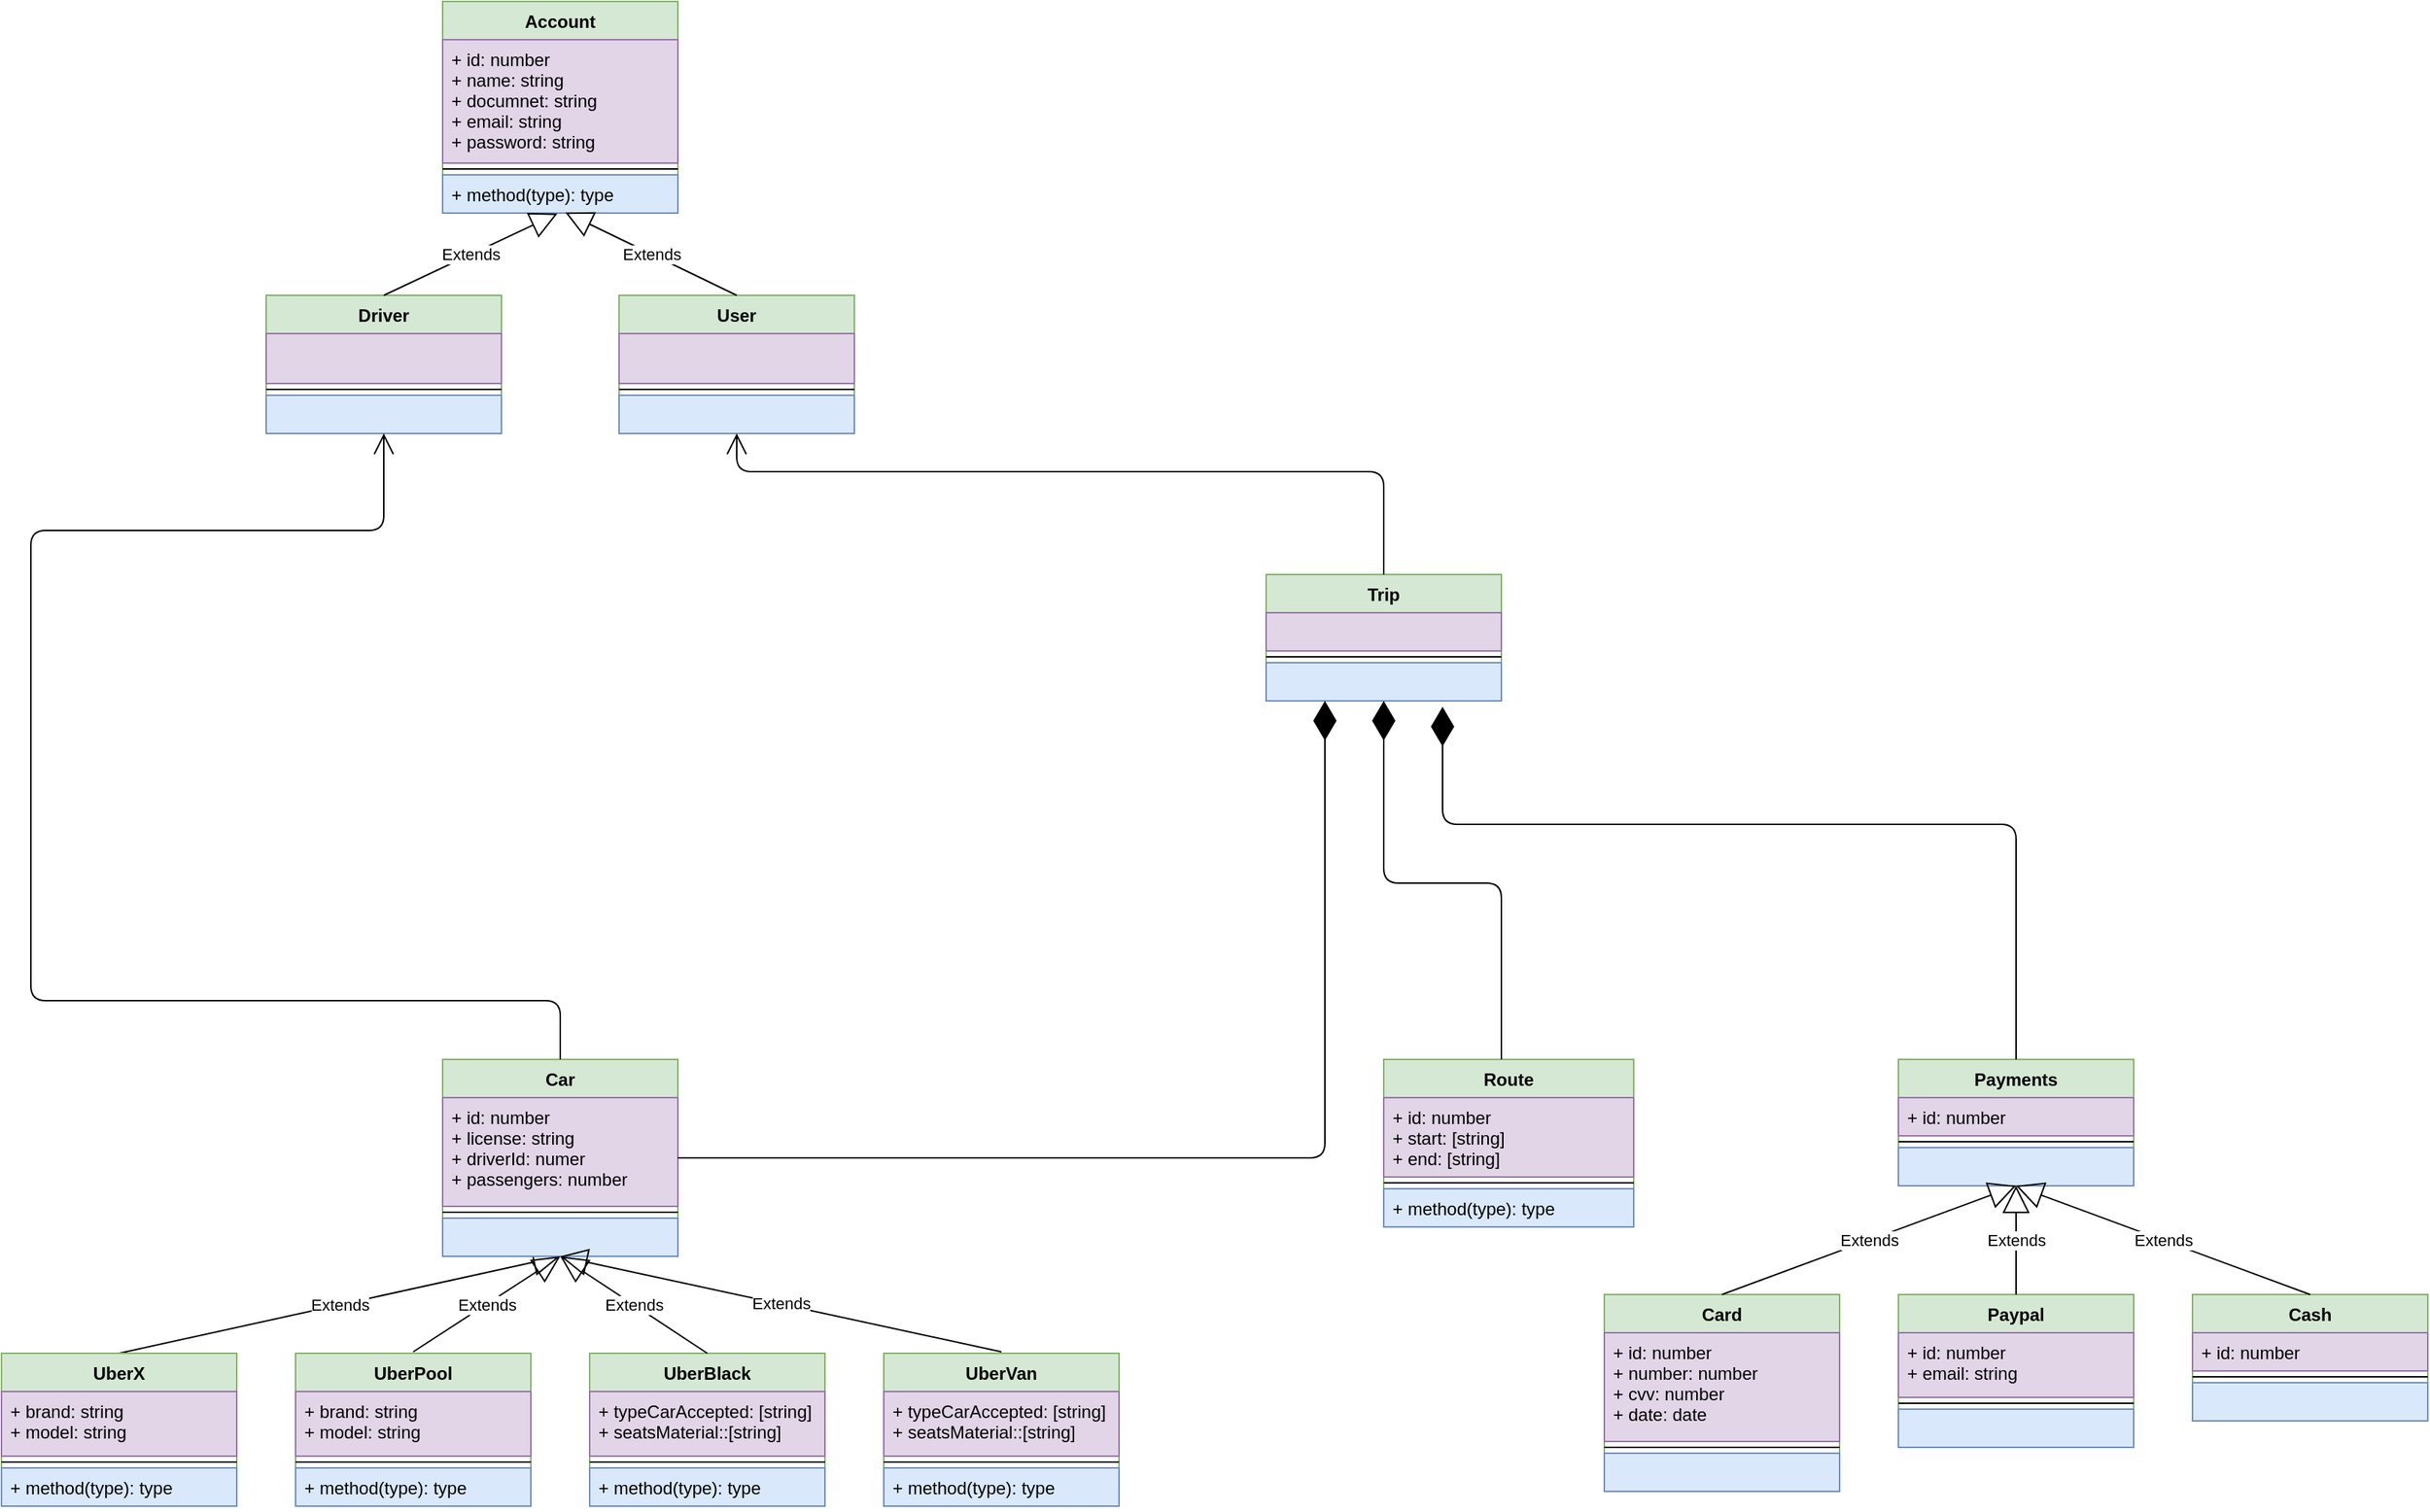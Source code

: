 <mxfile version="14.5.8" type="github">
  <diagram id="Fx_o8NzKkvt6naeuQMXA" name="Page-1">
    <mxGraphModel dx="2076" dy="2265" grid="1" gridSize="10" guides="1" tooltips="1" connect="1" arrows="1" fold="1" page="1" pageScale="1" pageWidth="827" pageHeight="1169" math="0" shadow="0">
      <root>
        <mxCell id="0" />
        <mxCell id="1" parent="0" />
        <mxCell id="jSqMpT_7lkx8mQkIH3T9-4" value="Driver" style="swimlane;fontStyle=1;align=center;verticalAlign=top;childLayout=stackLayout;horizontal=1;startSize=26;horizontalStack=0;resizeParent=1;resizeParentMax=0;resizeLast=0;collapsible=1;marginBottom=0;fillColor=#d5e8d4;strokeColor=#82b366;" parent="1" vertex="1">
          <mxGeometry x="200" y="-960" width="160" height="94" as="geometry" />
        </mxCell>
        <mxCell id="jSqMpT_7lkx8mQkIH3T9-5" value="" style="text;strokeColor=#9673a6;fillColor=#e1d5e7;align=left;verticalAlign=top;spacingLeft=4;spacingRight=4;overflow=hidden;rotatable=0;points=[[0,0.5],[1,0.5]];portConstraint=eastwest;" parent="jSqMpT_7lkx8mQkIH3T9-4" vertex="1">
          <mxGeometry y="26" width="160" height="34" as="geometry" />
        </mxCell>
        <mxCell id="jSqMpT_7lkx8mQkIH3T9-6" value="" style="line;strokeWidth=1;fillColor=none;align=left;verticalAlign=middle;spacingTop=-1;spacingLeft=3;spacingRight=3;rotatable=0;labelPosition=right;points=[];portConstraint=eastwest;" parent="jSqMpT_7lkx8mQkIH3T9-4" vertex="1">
          <mxGeometry y="60" width="160" height="8" as="geometry" />
        </mxCell>
        <mxCell id="jSqMpT_7lkx8mQkIH3T9-7" value="" style="text;strokeColor=#6c8ebf;fillColor=#dae8fc;align=left;verticalAlign=top;spacingLeft=4;spacingRight=4;overflow=hidden;rotatable=0;points=[[0,0.5],[1,0.5]];portConstraint=eastwest;" parent="jSqMpT_7lkx8mQkIH3T9-4" vertex="1">
          <mxGeometry y="68" width="160" height="26" as="geometry" />
        </mxCell>
        <mxCell id="WEN_RDuv4552wFtuXD08-5" value="User" style="swimlane;fontStyle=1;align=center;verticalAlign=top;childLayout=stackLayout;horizontal=1;startSize=26;horizontalStack=0;resizeParent=1;resizeParentMax=0;resizeLast=0;collapsible=1;marginBottom=0;fillColor=#d5e8d4;strokeColor=#82b366;" parent="1" vertex="1">
          <mxGeometry x="440" y="-960" width="160" height="94" as="geometry" />
        </mxCell>
        <mxCell id="WEN_RDuv4552wFtuXD08-6" value="" style="text;strokeColor=#9673a6;fillColor=#e1d5e7;align=left;verticalAlign=top;spacingLeft=4;spacingRight=4;overflow=hidden;rotatable=0;points=[[0,0.5],[1,0.5]];portConstraint=eastwest;" parent="WEN_RDuv4552wFtuXD08-5" vertex="1">
          <mxGeometry y="26" width="160" height="34" as="geometry" />
        </mxCell>
        <mxCell id="WEN_RDuv4552wFtuXD08-7" value="" style="line;strokeWidth=1;fillColor=none;align=left;verticalAlign=middle;spacingTop=-1;spacingLeft=3;spacingRight=3;rotatable=0;labelPosition=right;points=[];portConstraint=eastwest;" parent="WEN_RDuv4552wFtuXD08-5" vertex="1">
          <mxGeometry y="60" width="160" height="8" as="geometry" />
        </mxCell>
        <mxCell id="WEN_RDuv4552wFtuXD08-8" value="" style="text;strokeColor=#6c8ebf;fillColor=#dae8fc;align=left;verticalAlign=top;spacingLeft=4;spacingRight=4;overflow=hidden;rotatable=0;points=[[0,0.5],[1,0.5]];portConstraint=eastwest;" parent="WEN_RDuv4552wFtuXD08-5" vertex="1">
          <mxGeometry y="68" width="160" height="26" as="geometry" />
        </mxCell>
        <mxCell id="WEN_RDuv4552wFtuXD08-9" value="Route" style="swimlane;fontStyle=1;align=center;verticalAlign=top;childLayout=stackLayout;horizontal=1;startSize=26;horizontalStack=0;resizeParent=1;resizeParentMax=0;resizeLast=0;collapsible=1;marginBottom=0;fillColor=#d5e8d4;strokeColor=#82b366;" parent="1" vertex="1">
          <mxGeometry x="960" y="-440" width="170" height="114" as="geometry" />
        </mxCell>
        <mxCell id="WEN_RDuv4552wFtuXD08-10" value="+ id: number&#xa;+ start: [string]&#xa;+ end: [string]" style="text;strokeColor=#9673a6;fillColor=#e1d5e7;align=left;verticalAlign=top;spacingLeft=4;spacingRight=4;overflow=hidden;rotatable=0;points=[[0,0.5],[1,0.5]];portConstraint=eastwest;" parent="WEN_RDuv4552wFtuXD08-9" vertex="1">
          <mxGeometry y="26" width="170" height="54" as="geometry" />
        </mxCell>
        <mxCell id="WEN_RDuv4552wFtuXD08-11" value="" style="line;strokeWidth=1;fillColor=none;align=left;verticalAlign=middle;spacingTop=-1;spacingLeft=3;spacingRight=3;rotatable=0;labelPosition=right;points=[];portConstraint=eastwest;" parent="WEN_RDuv4552wFtuXD08-9" vertex="1">
          <mxGeometry y="80" width="170" height="8" as="geometry" />
        </mxCell>
        <mxCell id="WEN_RDuv4552wFtuXD08-12" value="+ method(type): type" style="text;strokeColor=#6c8ebf;fillColor=#dae8fc;align=left;verticalAlign=top;spacingLeft=4;spacingRight=4;overflow=hidden;rotatable=0;points=[[0,0.5],[1,0.5]];portConstraint=eastwest;" parent="WEN_RDuv4552wFtuXD08-9" vertex="1">
          <mxGeometry y="88" width="170" height="26" as="geometry" />
        </mxCell>
        <mxCell id="WEN_RDuv4552wFtuXD08-13" value="UberPool" style="swimlane;fontStyle=1;align=center;verticalAlign=top;childLayout=stackLayout;horizontal=1;startSize=26;horizontalStack=0;resizeParent=1;resizeParentMax=0;resizeLast=0;collapsible=1;marginBottom=0;fillColor=#d5e8d4;strokeColor=#82b366;" parent="1" vertex="1">
          <mxGeometry x="220" y="-240" width="160" height="104" as="geometry" />
        </mxCell>
        <mxCell id="WEN_RDuv4552wFtuXD08-66" value="Extends" style="endArrow=block;endSize=16;endFill=0;html=1;entryX=0.5;entryY=1;entryDx=0;entryDy=0;" parent="WEN_RDuv4552wFtuXD08-13" target="WEN_RDuv4552wFtuXD08-62" edge="1">
          <mxGeometry width="160" relative="1" as="geometry">
            <mxPoint x="-120" as="sourcePoint" />
            <mxPoint x="40" as="targetPoint" />
          </mxGeometry>
        </mxCell>
        <mxCell id="WEN_RDuv4552wFtuXD08-14" value="+ brand: string&#xa;+ model: string" style="text;strokeColor=#9673a6;fillColor=#e1d5e7;align=left;verticalAlign=top;spacingLeft=4;spacingRight=4;overflow=hidden;rotatable=0;points=[[0,0.5],[1,0.5]];portConstraint=eastwest;" parent="WEN_RDuv4552wFtuXD08-13" vertex="1">
          <mxGeometry y="26" width="160" height="44" as="geometry" />
        </mxCell>
        <mxCell id="WEN_RDuv4552wFtuXD08-15" value="" style="line;strokeWidth=1;fillColor=none;align=left;verticalAlign=middle;spacingTop=-1;spacingLeft=3;spacingRight=3;rotatable=0;labelPosition=right;points=[];portConstraint=eastwest;" parent="WEN_RDuv4552wFtuXD08-13" vertex="1">
          <mxGeometry y="70" width="160" height="8" as="geometry" />
        </mxCell>
        <mxCell id="WEN_RDuv4552wFtuXD08-16" value="+ method(type): type" style="text;strokeColor=#6c8ebf;fillColor=#dae8fc;align=left;verticalAlign=top;spacingLeft=4;spacingRight=4;overflow=hidden;rotatable=0;points=[[0,0.5],[1,0.5]];portConstraint=eastwest;" parent="WEN_RDuv4552wFtuXD08-13" vertex="1">
          <mxGeometry y="78" width="160" height="26" as="geometry" />
        </mxCell>
        <mxCell id="WEN_RDuv4552wFtuXD08-17" value="UberX" style="swimlane;fontStyle=1;align=center;verticalAlign=top;childLayout=stackLayout;horizontal=1;startSize=26;horizontalStack=0;resizeParent=1;resizeParentMax=0;resizeLast=0;collapsible=1;marginBottom=0;fillColor=#d5e8d4;strokeColor=#82b366;" parent="1" vertex="1">
          <mxGeometry x="20" y="-240" width="160" height="104" as="geometry" />
        </mxCell>
        <mxCell id="WEN_RDuv4552wFtuXD08-18" value="+ brand: string&#xa;+ model: string" style="text;strokeColor=#9673a6;fillColor=#e1d5e7;align=left;verticalAlign=top;spacingLeft=4;spacingRight=4;overflow=hidden;rotatable=0;points=[[0,0.5],[1,0.5]];portConstraint=eastwest;" parent="WEN_RDuv4552wFtuXD08-17" vertex="1">
          <mxGeometry y="26" width="160" height="44" as="geometry" />
        </mxCell>
        <mxCell id="WEN_RDuv4552wFtuXD08-19" value="" style="line;strokeWidth=1;fillColor=none;align=left;verticalAlign=middle;spacingTop=-1;spacingLeft=3;spacingRight=3;rotatable=0;labelPosition=right;points=[];portConstraint=eastwest;" parent="WEN_RDuv4552wFtuXD08-17" vertex="1">
          <mxGeometry y="70" width="160" height="8" as="geometry" />
        </mxCell>
        <mxCell id="WEN_RDuv4552wFtuXD08-20" value="+ method(type): type" style="text;strokeColor=#6c8ebf;fillColor=#dae8fc;align=left;verticalAlign=top;spacingLeft=4;spacingRight=4;overflow=hidden;rotatable=0;points=[[0,0.5],[1,0.5]];portConstraint=eastwest;" parent="WEN_RDuv4552wFtuXD08-17" vertex="1">
          <mxGeometry y="78" width="160" height="26" as="geometry" />
        </mxCell>
        <mxCell id="WEN_RDuv4552wFtuXD08-22" value="UberBlack" style="swimlane;fontStyle=1;align=center;verticalAlign=top;childLayout=stackLayout;horizontal=1;startSize=26;horizontalStack=0;resizeParent=1;resizeParentMax=0;resizeLast=0;collapsible=1;marginBottom=0;fillColor=#d5e8d4;strokeColor=#82b366;" parent="1" vertex="1">
          <mxGeometry x="420" y="-240" width="160" height="104" as="geometry" />
        </mxCell>
        <mxCell id="WEN_RDuv4552wFtuXD08-23" value="+ typeCarAccepted: [string]&#xa;+ seatsMaterial::[string]&#xa;" style="text;strokeColor=#9673a6;fillColor=#e1d5e7;align=left;verticalAlign=top;spacingLeft=4;spacingRight=4;overflow=hidden;rotatable=0;points=[[0,0.5],[1,0.5]];portConstraint=eastwest;" parent="WEN_RDuv4552wFtuXD08-22" vertex="1">
          <mxGeometry y="26" width="160" height="44" as="geometry" />
        </mxCell>
        <mxCell id="WEN_RDuv4552wFtuXD08-24" value="" style="line;strokeWidth=1;fillColor=none;align=left;verticalAlign=middle;spacingTop=-1;spacingLeft=3;spacingRight=3;rotatable=0;labelPosition=right;points=[];portConstraint=eastwest;" parent="WEN_RDuv4552wFtuXD08-22" vertex="1">
          <mxGeometry y="70" width="160" height="8" as="geometry" />
        </mxCell>
        <mxCell id="WEN_RDuv4552wFtuXD08-25" value="+ method(type): type" style="text;strokeColor=#6c8ebf;fillColor=#dae8fc;align=left;verticalAlign=top;spacingLeft=4;spacingRight=4;overflow=hidden;rotatable=0;points=[[0,0.5],[1,0.5]];portConstraint=eastwest;" parent="WEN_RDuv4552wFtuXD08-22" vertex="1">
          <mxGeometry y="78" width="160" height="26" as="geometry" />
        </mxCell>
        <mxCell id="WEN_RDuv4552wFtuXD08-26" value="UberVan" style="swimlane;fontStyle=1;align=center;verticalAlign=top;childLayout=stackLayout;horizontal=1;startSize=26;horizontalStack=0;resizeParent=1;resizeParentMax=0;resizeLast=0;collapsible=1;marginBottom=0;fillColor=#d5e8d4;strokeColor=#82b366;" parent="1" vertex="1">
          <mxGeometry x="620" y="-240" width="160" height="104" as="geometry" />
        </mxCell>
        <mxCell id="WEN_RDuv4552wFtuXD08-68" value="Extends" style="endArrow=block;endSize=16;endFill=0;html=1;entryX=0.5;entryY=1;entryDx=0;entryDy=0;" parent="WEN_RDuv4552wFtuXD08-26" target="WEN_RDuv4552wFtuXD08-62" edge="1">
          <mxGeometry width="160" relative="1" as="geometry">
            <mxPoint x="-120" as="sourcePoint" />
            <mxPoint x="40" as="targetPoint" />
          </mxGeometry>
        </mxCell>
        <mxCell id="WEN_RDuv4552wFtuXD08-27" value="+ typeCarAccepted: [string]&#xa;+ seatsMaterial::[string]&#xa;" style="text;strokeColor=#9673a6;fillColor=#e1d5e7;align=left;verticalAlign=top;spacingLeft=4;spacingRight=4;overflow=hidden;rotatable=0;points=[[0,0.5],[1,0.5]];portConstraint=eastwest;" parent="WEN_RDuv4552wFtuXD08-26" vertex="1">
          <mxGeometry y="26" width="160" height="44" as="geometry" />
        </mxCell>
        <mxCell id="WEN_RDuv4552wFtuXD08-28" value="" style="line;strokeWidth=1;fillColor=none;align=left;verticalAlign=middle;spacingTop=-1;spacingLeft=3;spacingRight=3;rotatable=0;labelPosition=right;points=[];portConstraint=eastwest;" parent="WEN_RDuv4552wFtuXD08-26" vertex="1">
          <mxGeometry y="70" width="160" height="8" as="geometry" />
        </mxCell>
        <mxCell id="WEN_RDuv4552wFtuXD08-29" value="+ method(type): type" style="text;strokeColor=#6c8ebf;fillColor=#dae8fc;align=left;verticalAlign=top;spacingLeft=4;spacingRight=4;overflow=hidden;rotatable=0;points=[[0,0.5],[1,0.5]];portConstraint=eastwest;" parent="WEN_RDuv4552wFtuXD08-26" vertex="1">
          <mxGeometry y="78" width="160" height="26" as="geometry" />
        </mxCell>
        <mxCell id="WEN_RDuv4552wFtuXD08-33" value="Card" style="swimlane;fontStyle=1;align=center;verticalAlign=top;childLayout=stackLayout;horizontal=1;startSize=26;horizontalStack=0;resizeParent=1;resizeParentMax=0;resizeLast=0;collapsible=1;marginBottom=0;fillColor=#d5e8d4;strokeColor=#82b366;" parent="1" vertex="1">
          <mxGeometry x="1110" y="-280" width="160" height="134" as="geometry" />
        </mxCell>
        <mxCell id="WEN_RDuv4552wFtuXD08-34" value="+ id: number&#xa;+ number: number&#xa;+ cvv: number&#xa;+ date: date" style="text;strokeColor=#9673a6;fillColor=#e1d5e7;align=left;verticalAlign=top;spacingLeft=4;spacingRight=4;overflow=hidden;rotatable=0;points=[[0,0.5],[1,0.5]];portConstraint=eastwest;" parent="WEN_RDuv4552wFtuXD08-33" vertex="1">
          <mxGeometry y="26" width="160" height="74" as="geometry" />
        </mxCell>
        <mxCell id="WEN_RDuv4552wFtuXD08-35" value="" style="line;strokeWidth=1;fillColor=none;align=left;verticalAlign=middle;spacingTop=-1;spacingLeft=3;spacingRight=3;rotatable=0;labelPosition=right;points=[];portConstraint=eastwest;" parent="WEN_RDuv4552wFtuXD08-33" vertex="1">
          <mxGeometry y="100" width="160" height="8" as="geometry" />
        </mxCell>
        <mxCell id="WEN_RDuv4552wFtuXD08-36" value="" style="text;strokeColor=#6c8ebf;fillColor=#dae8fc;align=left;verticalAlign=top;spacingLeft=4;spacingRight=4;overflow=hidden;rotatable=0;points=[[0,0.5],[1,0.5]];portConstraint=eastwest;" parent="WEN_RDuv4552wFtuXD08-33" vertex="1">
          <mxGeometry y="108" width="160" height="26" as="geometry" />
        </mxCell>
        <mxCell id="WEN_RDuv4552wFtuXD08-37" value="Paypal" style="swimlane;fontStyle=1;align=center;verticalAlign=top;childLayout=stackLayout;horizontal=1;startSize=26;horizontalStack=0;resizeParent=1;resizeParentMax=0;resizeLast=0;collapsible=1;marginBottom=0;fillColor=#d5e8d4;strokeColor=#82b366;" parent="1" vertex="1">
          <mxGeometry x="1310" y="-280" width="160" height="104" as="geometry" />
        </mxCell>
        <mxCell id="WEN_RDuv4552wFtuXD08-38" value="+ id: number&#xa;+ email: string" style="text;strokeColor=#9673a6;fillColor=#e1d5e7;align=left;verticalAlign=top;spacingLeft=4;spacingRight=4;overflow=hidden;rotatable=0;points=[[0,0.5],[1,0.5]];portConstraint=eastwest;" parent="WEN_RDuv4552wFtuXD08-37" vertex="1">
          <mxGeometry y="26" width="160" height="44" as="geometry" />
        </mxCell>
        <mxCell id="WEN_RDuv4552wFtuXD08-39" value="" style="line;strokeWidth=1;fillColor=none;align=left;verticalAlign=middle;spacingTop=-1;spacingLeft=3;spacingRight=3;rotatable=0;labelPosition=right;points=[];portConstraint=eastwest;" parent="WEN_RDuv4552wFtuXD08-37" vertex="1">
          <mxGeometry y="70" width="160" height="8" as="geometry" />
        </mxCell>
        <mxCell id="WEN_RDuv4552wFtuXD08-40" value="" style="text;strokeColor=#6c8ebf;fillColor=#dae8fc;align=left;verticalAlign=top;spacingLeft=4;spacingRight=4;overflow=hidden;rotatable=0;points=[[0,0.5],[1,0.5]];portConstraint=eastwest;" parent="WEN_RDuv4552wFtuXD08-37" vertex="1">
          <mxGeometry y="78" width="160" height="26" as="geometry" />
        </mxCell>
        <mxCell id="WEN_RDuv4552wFtuXD08-41" value="Cash" style="swimlane;fontStyle=1;align=center;verticalAlign=top;childLayout=stackLayout;horizontal=1;startSize=26;horizontalStack=0;resizeParent=1;resizeParentMax=0;resizeLast=0;collapsible=1;marginBottom=0;fillColor=#d5e8d4;strokeColor=#82b366;" parent="1" vertex="1">
          <mxGeometry x="1510" y="-280" width="160" height="86" as="geometry" />
        </mxCell>
        <mxCell id="WEN_RDuv4552wFtuXD08-42" value="+ id: number" style="text;strokeColor=#9673a6;fillColor=#e1d5e7;align=left;verticalAlign=top;spacingLeft=4;spacingRight=4;overflow=hidden;rotatable=0;points=[[0,0.5],[1,0.5]];portConstraint=eastwest;" parent="WEN_RDuv4552wFtuXD08-41" vertex="1">
          <mxGeometry y="26" width="160" height="26" as="geometry" />
        </mxCell>
        <mxCell id="WEN_RDuv4552wFtuXD08-43" value="" style="line;strokeWidth=1;fillColor=none;align=left;verticalAlign=middle;spacingTop=-1;spacingLeft=3;spacingRight=3;rotatable=0;labelPosition=right;points=[];portConstraint=eastwest;" parent="WEN_RDuv4552wFtuXD08-41" vertex="1">
          <mxGeometry y="52" width="160" height="8" as="geometry" />
        </mxCell>
        <mxCell id="WEN_RDuv4552wFtuXD08-44" value="" style="text;strokeColor=#6c8ebf;fillColor=#dae8fc;align=left;verticalAlign=top;spacingLeft=4;spacingRight=4;overflow=hidden;rotatable=0;points=[[0,0.5],[1,0.5]];portConstraint=eastwest;" parent="WEN_RDuv4552wFtuXD08-41" vertex="1">
          <mxGeometry y="60" width="160" height="26" as="geometry" />
        </mxCell>
        <mxCell id="WEN_RDuv4552wFtuXD08-45" value="Account" style="swimlane;fontStyle=1;align=center;verticalAlign=top;childLayout=stackLayout;horizontal=1;startSize=26;horizontalStack=0;resizeParent=1;resizeParentMax=0;resizeLast=0;collapsible=1;marginBottom=0;fillColor=#d5e8d4;strokeColor=#82b366;" parent="1" vertex="1">
          <mxGeometry x="320" y="-1160" width="160" height="144" as="geometry" />
        </mxCell>
        <mxCell id="WEN_RDuv4552wFtuXD08-46" value="+ id: number&#xa;+ name: string&#xa;+ documnet: string&#xa;+ email: string&#xa;+ password: string" style="text;strokeColor=#9673a6;fillColor=#e1d5e7;align=left;verticalAlign=top;spacingLeft=4;spacingRight=4;overflow=hidden;rotatable=0;points=[[0,0.5],[1,0.5]];portConstraint=eastwest;" parent="WEN_RDuv4552wFtuXD08-45" vertex="1">
          <mxGeometry y="26" width="160" height="84" as="geometry" />
        </mxCell>
        <mxCell id="WEN_RDuv4552wFtuXD08-47" value="" style="line;strokeWidth=1;fillColor=none;align=left;verticalAlign=middle;spacingTop=-1;spacingLeft=3;spacingRight=3;rotatable=0;labelPosition=right;points=[];portConstraint=eastwest;" parent="WEN_RDuv4552wFtuXD08-45" vertex="1">
          <mxGeometry y="110" width="160" height="8" as="geometry" />
        </mxCell>
        <mxCell id="WEN_RDuv4552wFtuXD08-48" value="+ method(type): type" style="text;strokeColor=#6c8ebf;fillColor=#dae8fc;align=left;verticalAlign=top;spacingLeft=4;spacingRight=4;overflow=hidden;rotatable=0;points=[[0,0.5],[1,0.5]];portConstraint=eastwest;" parent="WEN_RDuv4552wFtuXD08-45" vertex="1">
          <mxGeometry y="118" width="160" height="26" as="geometry" />
        </mxCell>
        <mxCell id="WEN_RDuv4552wFtuXD08-49" value="Extends" style="endArrow=block;endSize=16;endFill=0;html=1;exitX=0.5;exitY=0;exitDx=0;exitDy=0;entryX=0.488;entryY=1.015;entryDx=0;entryDy=0;entryPerimeter=0;" parent="1" source="jSqMpT_7lkx8mQkIH3T9-4" target="WEN_RDuv4552wFtuXD08-48" edge="1">
          <mxGeometry width="160" relative="1" as="geometry">
            <mxPoint x="330" y="-930" as="sourcePoint" />
            <mxPoint x="389" y="-1020" as="targetPoint" />
          </mxGeometry>
        </mxCell>
        <mxCell id="WEN_RDuv4552wFtuXD08-50" value="Extends" style="endArrow=block;endSize=16;endFill=0;html=1;exitX=0.5;exitY=0;exitDx=0;exitDy=0;entryX=0.522;entryY=0.985;entryDx=0;entryDy=0;entryPerimeter=0;" parent="1" source="WEN_RDuv4552wFtuXD08-5" target="WEN_RDuv4552wFtuXD08-48" edge="1">
          <mxGeometry width="160" relative="1" as="geometry">
            <mxPoint x="330" y="-930" as="sourcePoint" />
            <mxPoint x="400" y="-1010" as="targetPoint" />
          </mxGeometry>
        </mxCell>
        <mxCell id="WEN_RDuv4552wFtuXD08-51" value="Payments" style="swimlane;fontStyle=1;align=center;verticalAlign=top;childLayout=stackLayout;horizontal=1;startSize=26;horizontalStack=0;resizeParent=1;resizeParentMax=0;resizeLast=0;collapsible=1;marginBottom=0;fillColor=#d5e8d4;strokeColor=#82b366;" parent="1" vertex="1">
          <mxGeometry x="1310" y="-440" width="160" height="86" as="geometry" />
        </mxCell>
        <mxCell id="WEN_RDuv4552wFtuXD08-52" value="+ id: number" style="text;strokeColor=#9673a6;fillColor=#e1d5e7;align=left;verticalAlign=top;spacingLeft=4;spacingRight=4;overflow=hidden;rotatable=0;points=[[0,0.5],[1,0.5]];portConstraint=eastwest;" parent="WEN_RDuv4552wFtuXD08-51" vertex="1">
          <mxGeometry y="26" width="160" height="26" as="geometry" />
        </mxCell>
        <mxCell id="WEN_RDuv4552wFtuXD08-53" value="" style="line;strokeWidth=1;fillColor=none;align=left;verticalAlign=middle;spacingTop=-1;spacingLeft=3;spacingRight=3;rotatable=0;labelPosition=right;points=[];portConstraint=eastwest;" parent="WEN_RDuv4552wFtuXD08-51" vertex="1">
          <mxGeometry y="52" width="160" height="8" as="geometry" />
        </mxCell>
        <mxCell id="WEN_RDuv4552wFtuXD08-54" value="" style="text;strokeColor=#6c8ebf;fillColor=#dae8fc;align=left;verticalAlign=top;spacingLeft=4;spacingRight=4;overflow=hidden;rotatable=0;points=[[0,0.5],[1,0.5]];portConstraint=eastwest;" parent="WEN_RDuv4552wFtuXD08-51" vertex="1">
          <mxGeometry y="60" width="160" height="26" as="geometry" />
        </mxCell>
        <mxCell id="WEN_RDuv4552wFtuXD08-55" value="Extends" style="endArrow=block;endSize=16;endFill=0;html=1;entryX=0.5;entryY=1;entryDx=0;entryDy=0;exitX=0.5;exitY=0;exitDx=0;exitDy=0;" parent="1" target="WEN_RDuv4552wFtuXD08-51" edge="1" source="WEN_RDuv4552wFtuXD08-33">
          <mxGeometry width="160" relative="1" as="geometry">
            <mxPoint x="200" y="-640" as="sourcePoint" />
            <mxPoint x="360" y="-640" as="targetPoint" />
          </mxGeometry>
        </mxCell>
        <mxCell id="WEN_RDuv4552wFtuXD08-56" value="Extends" style="endArrow=block;endSize=16;endFill=0;html=1;entryX=0.5;entryY=1;entryDx=0;entryDy=0;exitX=0.5;exitY=0;exitDx=0;exitDy=0;" parent="1" target="WEN_RDuv4552wFtuXD08-51" edge="1" source="WEN_RDuv4552wFtuXD08-37">
          <mxGeometry width="160" relative="1" as="geometry">
            <mxPoint x="400" y="-641" as="sourcePoint" />
            <mxPoint x="560" y="-641" as="targetPoint" />
          </mxGeometry>
        </mxCell>
        <mxCell id="WEN_RDuv4552wFtuXD08-57" value="Extends" style="endArrow=block;endSize=16;endFill=0;html=1;entryX=0.5;entryY=1;entryDx=0;entryDy=0;exitX=0.5;exitY=0;exitDx=0;exitDy=0;" parent="1" target="WEN_RDuv4552wFtuXD08-51" edge="1" source="WEN_RDuv4552wFtuXD08-41">
          <mxGeometry width="160" relative="1" as="geometry">
            <mxPoint x="600" y="-641" as="sourcePoint" />
            <mxPoint x="760" y="-641" as="targetPoint" />
          </mxGeometry>
        </mxCell>
        <mxCell id="WEN_RDuv4552wFtuXD08-62" value="Car" style="swimlane;fontStyle=1;align=center;verticalAlign=top;childLayout=stackLayout;horizontal=1;startSize=26;horizontalStack=0;resizeParent=1;resizeParentMax=0;resizeLast=0;collapsible=1;marginBottom=0;fillColor=#d5e8d4;strokeColor=#82b366;" parent="1" vertex="1">
          <mxGeometry x="320" y="-440" width="160" height="134" as="geometry" />
        </mxCell>
        <mxCell id="WEN_RDuv4552wFtuXD08-63" value="+ id: number&#xa;+ license: string&#xa;+ driverId: numer&#xa;+ passengers: number" style="text;strokeColor=#9673a6;fillColor=#e1d5e7;align=left;verticalAlign=top;spacingLeft=4;spacingRight=4;overflow=hidden;rotatable=0;points=[[0,0.5],[1,0.5]];portConstraint=eastwest;" parent="WEN_RDuv4552wFtuXD08-62" vertex="1">
          <mxGeometry y="26" width="160" height="74" as="geometry" />
        </mxCell>
        <mxCell id="WEN_RDuv4552wFtuXD08-64" value="" style="line;strokeWidth=1;fillColor=none;align=left;verticalAlign=middle;spacingTop=-1;spacingLeft=3;spacingRight=3;rotatable=0;labelPosition=right;points=[];portConstraint=eastwest;" parent="WEN_RDuv4552wFtuXD08-62" vertex="1">
          <mxGeometry y="100" width="160" height="8" as="geometry" />
        </mxCell>
        <mxCell id="WEN_RDuv4552wFtuXD08-65" value="" style="text;strokeColor=#6c8ebf;fillColor=#dae8fc;align=left;verticalAlign=top;spacingLeft=4;spacingRight=4;overflow=hidden;rotatable=0;points=[[0,0.5],[1,0.5]];portConstraint=eastwest;" parent="WEN_RDuv4552wFtuXD08-62" vertex="1">
          <mxGeometry y="108" width="160" height="26" as="geometry" />
        </mxCell>
        <mxCell id="WEN_RDuv4552wFtuXD08-67" value="Extends" style="endArrow=block;endSize=16;endFill=0;html=1;entryX=0.5;entryY=1;entryDx=0;entryDy=0;" parent="1" target="WEN_RDuv4552wFtuXD08-62" edge="1">
          <mxGeometry width="160" relative="1" as="geometry">
            <mxPoint x="300" y="-241" as="sourcePoint" />
            <mxPoint x="460" y="-241" as="targetPoint" />
          </mxGeometry>
        </mxCell>
        <mxCell id="WEN_RDuv4552wFtuXD08-69" value="Extends" style="endArrow=block;endSize=16;endFill=0;html=1;entryX=0.5;entryY=1;entryDx=0;entryDy=0;" parent="1" target="WEN_RDuv4552wFtuXD08-62" edge="1">
          <mxGeometry width="160" relative="1" as="geometry">
            <mxPoint x="700" y="-241" as="sourcePoint" />
            <mxPoint x="860" y="-241" as="targetPoint" />
          </mxGeometry>
        </mxCell>
        <mxCell id="uqJTO2o-5PJq_5heavwv-58" value="" style="endArrow=open;endFill=1;endSize=12;html=1;exitX=0.5;exitY=0;exitDx=0;exitDy=0;" edge="1" parent="1" source="WEN_RDuv4552wFtuXD08-62" target="jSqMpT_7lkx8mQkIH3T9-7">
          <mxGeometry width="160" relative="1" as="geometry">
            <mxPoint x="230" y="-530" as="sourcePoint" />
            <mxPoint x="390" y="-530" as="targetPoint" />
            <Array as="points">
              <mxPoint x="400" y="-480" />
              <mxPoint x="40" y="-480" />
              <mxPoint x="40" y="-800" />
              <mxPoint x="280" y="-800" />
            </Array>
          </mxGeometry>
        </mxCell>
        <mxCell id="uqJTO2o-5PJq_5heavwv-59" value="Trip" style="swimlane;fontStyle=1;align=center;verticalAlign=top;childLayout=stackLayout;horizontal=1;startSize=26;horizontalStack=0;resizeParent=1;resizeParentMax=0;resizeLast=0;collapsible=1;marginBottom=0;fillColor=#d5e8d4;strokeColor=#82b366;" vertex="1" parent="1">
          <mxGeometry x="880" y="-770" width="160" height="86" as="geometry" />
        </mxCell>
        <mxCell id="uqJTO2o-5PJq_5heavwv-60" value="" style="text;strokeColor=#9673a6;fillColor=#e1d5e7;align=left;verticalAlign=top;spacingLeft=4;spacingRight=4;overflow=hidden;rotatable=0;points=[[0,0.5],[1,0.5]];portConstraint=eastwest;" vertex="1" parent="uqJTO2o-5PJq_5heavwv-59">
          <mxGeometry y="26" width="160" height="26" as="geometry" />
        </mxCell>
        <mxCell id="uqJTO2o-5PJq_5heavwv-61" value="" style="line;strokeWidth=1;fillColor=none;align=left;verticalAlign=middle;spacingTop=-1;spacingLeft=3;spacingRight=3;rotatable=0;labelPosition=right;points=[];portConstraint=eastwest;" vertex="1" parent="uqJTO2o-5PJq_5heavwv-59">
          <mxGeometry y="52" width="160" height="8" as="geometry" />
        </mxCell>
        <mxCell id="uqJTO2o-5PJq_5heavwv-62" value="" style="text;strokeColor=#6c8ebf;fillColor=#dae8fc;align=left;verticalAlign=top;spacingLeft=4;spacingRight=4;overflow=hidden;rotatable=0;points=[[0,0.5],[1,0.5]];portConstraint=eastwest;" vertex="1" parent="uqJTO2o-5PJq_5heavwv-59">
          <mxGeometry y="60" width="160" height="26" as="geometry" />
        </mxCell>
        <mxCell id="uqJTO2o-5PJq_5heavwv-64" value="" style="endArrow=open;endFill=1;endSize=12;html=1;exitX=0.5;exitY=0;exitDx=0;exitDy=0;entryX=0.5;entryY=1;entryDx=0;entryDy=0;" edge="1" parent="1" source="uqJTO2o-5PJq_5heavwv-59" target="WEN_RDuv4552wFtuXD08-5">
          <mxGeometry width="160" relative="1" as="geometry">
            <mxPoint x="560" y="-830" as="sourcePoint" />
            <mxPoint x="720" y="-830" as="targetPoint" />
            <Array as="points">
              <mxPoint x="960" y="-840" />
              <mxPoint x="520" y="-840" />
            </Array>
          </mxGeometry>
        </mxCell>
        <mxCell id="uqJTO2o-5PJq_5heavwv-105" value="" style="endArrow=diamondThin;endFill=1;endSize=24;html=1;exitX=1;exitY=0.5;exitDx=0;exitDy=0;entryX=0.25;entryY=1;entryDx=0;entryDy=0;" edge="1" parent="1" source="WEN_RDuv4552wFtuXD08-62" target="uqJTO2o-5PJq_5heavwv-59">
          <mxGeometry width="160" relative="1" as="geometry">
            <mxPoint x="710" y="-630" as="sourcePoint" />
            <mxPoint x="870" y="-630" as="targetPoint" />
            <Array as="points">
              <mxPoint x="920" y="-373" />
              <mxPoint x="920" y="-620" />
            </Array>
          </mxGeometry>
        </mxCell>
        <mxCell id="uqJTO2o-5PJq_5heavwv-111" value="" style="endArrow=diamondThin;endFill=1;endSize=24;html=1;entryX=0.5;entryY=1;entryDx=0;entryDy=0;" edge="1" parent="1" target="uqJTO2o-5PJq_5heavwv-59">
          <mxGeometry width="160" relative="1" as="geometry">
            <mxPoint x="1040" y="-440" as="sourcePoint" />
            <mxPoint x="960" y="-560" as="targetPoint" />
            <Array as="points">
              <mxPoint x="1040" y="-560" />
              <mxPoint x="960" y="-560" />
            </Array>
          </mxGeometry>
        </mxCell>
        <mxCell id="uqJTO2o-5PJq_5heavwv-112" value="" style="endArrow=diamondThin;endFill=1;endSize=24;html=1;exitX=0.5;exitY=0;exitDx=0;exitDy=0;" edge="1" parent="1" source="WEN_RDuv4552wFtuXD08-51">
          <mxGeometry width="160" relative="1" as="geometry">
            <mxPoint x="930" y="-530" as="sourcePoint" />
            <mxPoint x="1000" y="-680" as="targetPoint" />
            <Array as="points">
              <mxPoint x="1390" y="-600" />
              <mxPoint x="1240" y="-600" />
              <mxPoint x="1000" y="-600" />
            </Array>
          </mxGeometry>
        </mxCell>
      </root>
    </mxGraphModel>
  </diagram>
</mxfile>
